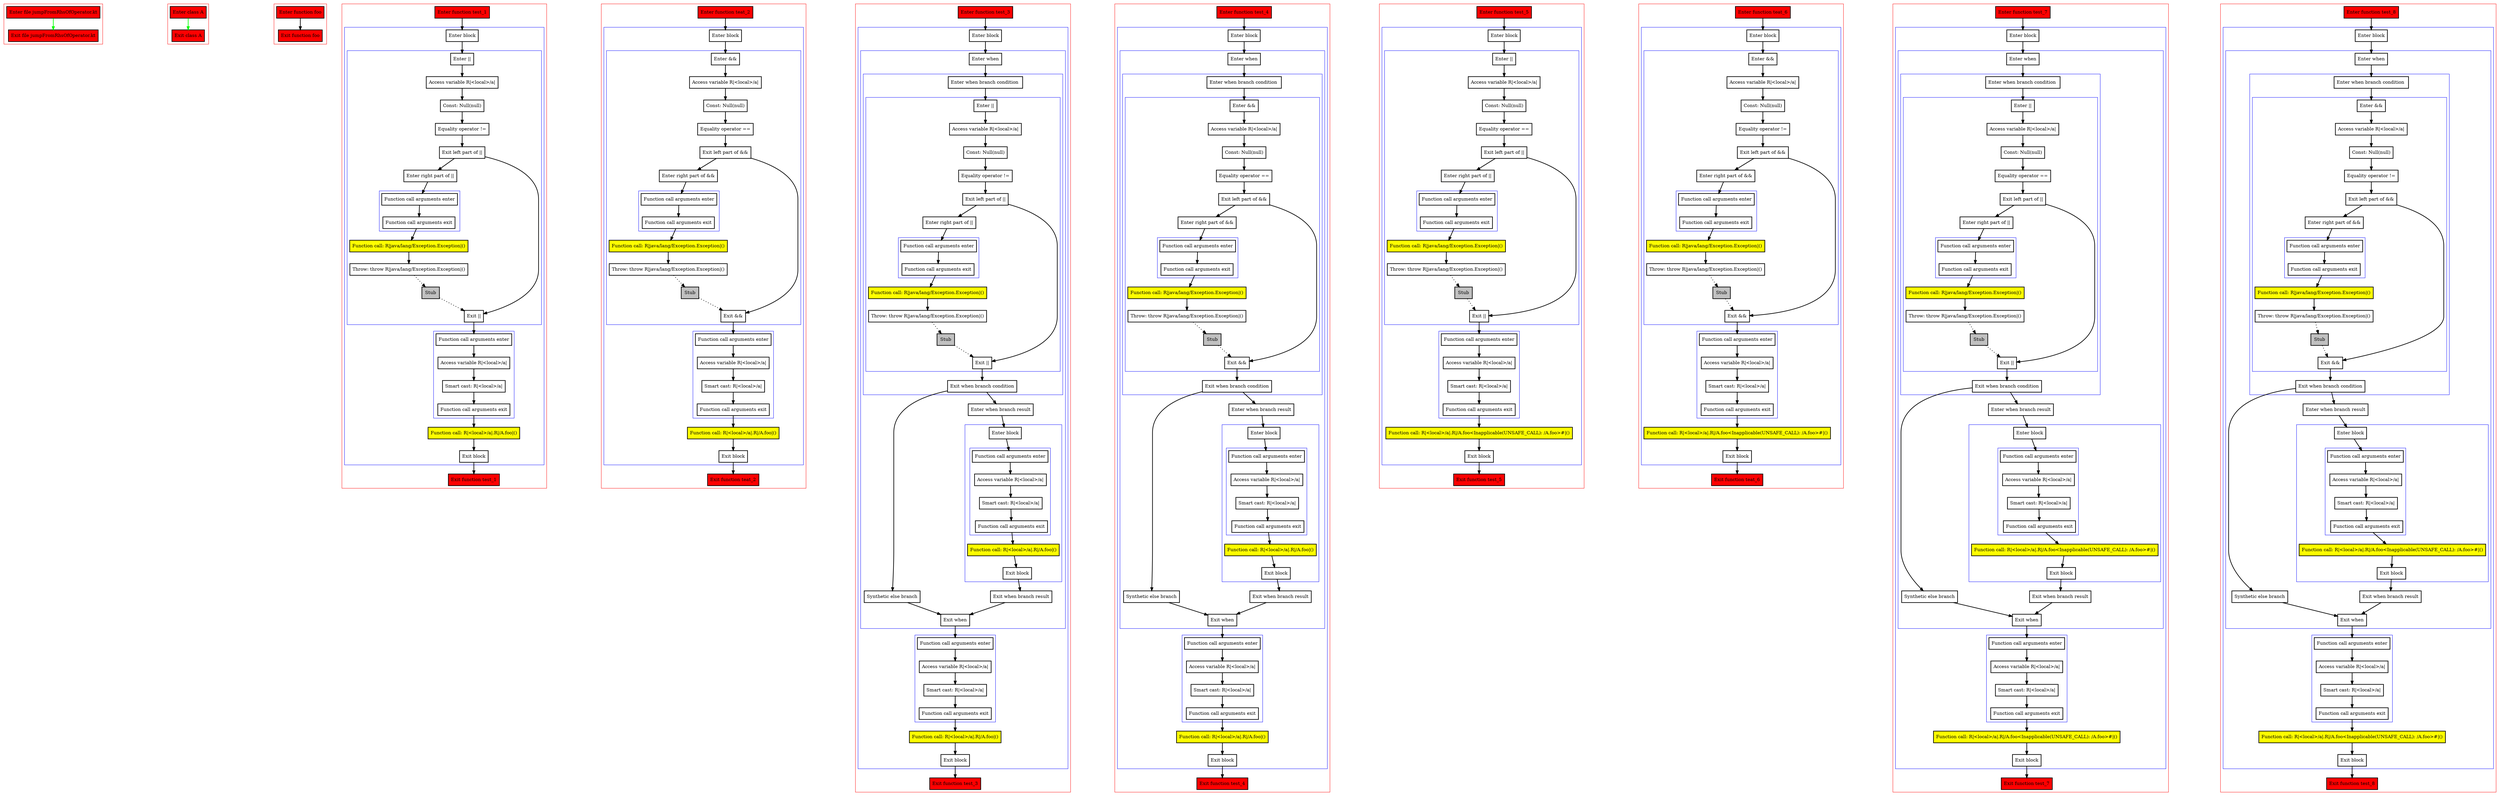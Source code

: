 digraph jumpFromRhsOfOperator_kt {
    graph [nodesep=3]
    node [shape=box penwidth=2]
    edge [penwidth=2]

    subgraph cluster_0 {
        color=red
        0 [label="Enter file jumpFromRhsOfOperator.kt" style="filled" fillcolor=red];
        1 [label="Exit file jumpFromRhsOfOperator.kt" style="filled" fillcolor=red];
    }
    0 -> {1} [color=green];

    subgraph cluster_1 {
        color=red
        2 [label="Enter class A" style="filled" fillcolor=red];
        3 [label="Exit class A" style="filled" fillcolor=red];
    }
    2 -> {3} [color=green];

    subgraph cluster_2 {
        color=red
        4 [label="Enter function foo" style="filled" fillcolor=red];
        5 [label="Exit function foo" style="filled" fillcolor=red];
    }
    4 -> {5};

    subgraph cluster_3 {
        color=red
        6 [label="Enter function test_1" style="filled" fillcolor=red];
        subgraph cluster_4 {
            color=blue
            7 [label="Enter block"];
            subgraph cluster_5 {
                color=blue
                8 [label="Enter ||"];
                9 [label="Access variable R|<local>/a|"];
                10 [label="Const: Null(null)"];
                11 [label="Equality operator !="];
                12 [label="Exit left part of ||"];
                13 [label="Enter right part of ||"];
                subgraph cluster_6 {
                    color=blue
                    14 [label="Function call arguments enter"];
                    15 [label="Function call arguments exit"];
                }
                16 [label="Function call: R|java/lang/Exception.Exception|()" style="filled" fillcolor=yellow];
                17 [label="Throw: throw R|java/lang/Exception.Exception|()"];
                18 [label="Stub" style="filled" fillcolor=gray];
                19 [label="Exit ||"];
            }
            subgraph cluster_7 {
                color=blue
                20 [label="Function call arguments enter"];
                21 [label="Access variable R|<local>/a|"];
                22 [label="Smart cast: R|<local>/a|"];
                23 [label="Function call arguments exit"];
            }
            24 [label="Function call: R|<local>/a|.R|/A.foo|()" style="filled" fillcolor=yellow];
            25 [label="Exit block"];
        }
        26 [label="Exit function test_1" style="filled" fillcolor=red];
    }
    6 -> {7};
    7 -> {8};
    8 -> {9};
    9 -> {10};
    10 -> {11};
    11 -> {12};
    12 -> {13 19};
    13 -> {14};
    14 -> {15};
    15 -> {16};
    16 -> {17};
    17 -> {18} [style=dotted];
    18 -> {19} [style=dotted];
    19 -> {20};
    20 -> {21};
    21 -> {22};
    22 -> {23};
    23 -> {24};
    24 -> {25};
    25 -> {26};

    subgraph cluster_8 {
        color=red
        27 [label="Enter function teat_2" style="filled" fillcolor=red];
        subgraph cluster_9 {
            color=blue
            28 [label="Enter block"];
            subgraph cluster_10 {
                color=blue
                29 [label="Enter &&"];
                30 [label="Access variable R|<local>/a|"];
                31 [label="Const: Null(null)"];
                32 [label="Equality operator =="];
                33 [label="Exit left part of &&"];
                34 [label="Enter right part of &&"];
                subgraph cluster_11 {
                    color=blue
                    35 [label="Function call arguments enter"];
                    36 [label="Function call arguments exit"];
                }
                37 [label="Function call: R|java/lang/Exception.Exception|()" style="filled" fillcolor=yellow];
                38 [label="Throw: throw R|java/lang/Exception.Exception|()"];
                39 [label="Stub" style="filled" fillcolor=gray];
                40 [label="Exit &&"];
            }
            subgraph cluster_12 {
                color=blue
                41 [label="Function call arguments enter"];
                42 [label="Access variable R|<local>/a|"];
                43 [label="Smart cast: R|<local>/a|"];
                44 [label="Function call arguments exit"];
            }
            45 [label="Function call: R|<local>/a|.R|/A.foo|()" style="filled" fillcolor=yellow];
            46 [label="Exit block"];
        }
        47 [label="Exit function teat_2" style="filled" fillcolor=red];
    }
    27 -> {28};
    28 -> {29};
    29 -> {30};
    30 -> {31};
    31 -> {32};
    32 -> {33};
    33 -> {34 40};
    34 -> {35};
    35 -> {36};
    36 -> {37};
    37 -> {38};
    38 -> {39} [style=dotted];
    39 -> {40} [style=dotted];
    40 -> {41};
    41 -> {42};
    42 -> {43};
    43 -> {44};
    44 -> {45};
    45 -> {46};
    46 -> {47};

    subgraph cluster_13 {
        color=red
        48 [label="Enter function test_3" style="filled" fillcolor=red];
        subgraph cluster_14 {
            color=blue
            49 [label="Enter block"];
            subgraph cluster_15 {
                color=blue
                50 [label="Enter when"];
                subgraph cluster_16 {
                    color=blue
                    51 [label="Enter when branch condition "];
                    subgraph cluster_17 {
                        color=blue
                        52 [label="Enter ||"];
                        53 [label="Access variable R|<local>/a|"];
                        54 [label="Const: Null(null)"];
                        55 [label="Equality operator !="];
                        56 [label="Exit left part of ||"];
                        57 [label="Enter right part of ||"];
                        subgraph cluster_18 {
                            color=blue
                            58 [label="Function call arguments enter"];
                            59 [label="Function call arguments exit"];
                        }
                        60 [label="Function call: R|java/lang/Exception.Exception|()" style="filled" fillcolor=yellow];
                        61 [label="Throw: throw R|java/lang/Exception.Exception|()"];
                        62 [label="Stub" style="filled" fillcolor=gray];
                        63 [label="Exit ||"];
                    }
                    64 [label="Exit when branch condition"];
                }
                65 [label="Synthetic else branch"];
                66 [label="Enter when branch result"];
                subgraph cluster_19 {
                    color=blue
                    67 [label="Enter block"];
                    subgraph cluster_20 {
                        color=blue
                        68 [label="Function call arguments enter"];
                        69 [label="Access variable R|<local>/a|"];
                        70 [label="Smart cast: R|<local>/a|"];
                        71 [label="Function call arguments exit"];
                    }
                    72 [label="Function call: R|<local>/a|.R|/A.foo|()" style="filled" fillcolor=yellow];
                    73 [label="Exit block"];
                }
                74 [label="Exit when branch result"];
                75 [label="Exit when"];
            }
            subgraph cluster_21 {
                color=blue
                76 [label="Function call arguments enter"];
                77 [label="Access variable R|<local>/a|"];
                78 [label="Smart cast: R|<local>/a|"];
                79 [label="Function call arguments exit"];
            }
            80 [label="Function call: R|<local>/a|.R|/A.foo|()" style="filled" fillcolor=yellow];
            81 [label="Exit block"];
        }
        82 [label="Exit function test_3" style="filled" fillcolor=red];
    }
    48 -> {49};
    49 -> {50};
    50 -> {51};
    51 -> {52};
    52 -> {53};
    53 -> {54};
    54 -> {55};
    55 -> {56};
    56 -> {57 63};
    57 -> {58};
    58 -> {59};
    59 -> {60};
    60 -> {61};
    61 -> {62} [style=dotted];
    62 -> {63} [style=dotted];
    63 -> {64};
    64 -> {65 66};
    65 -> {75};
    66 -> {67};
    67 -> {68};
    68 -> {69};
    69 -> {70};
    70 -> {71};
    71 -> {72};
    72 -> {73};
    73 -> {74};
    74 -> {75};
    75 -> {76};
    76 -> {77};
    77 -> {78};
    78 -> {79};
    79 -> {80};
    80 -> {81};
    81 -> {82};

    subgraph cluster_22 {
        color=red
        83 [label="Enter function test_4" style="filled" fillcolor=red];
        subgraph cluster_23 {
            color=blue
            84 [label="Enter block"];
            subgraph cluster_24 {
                color=blue
                85 [label="Enter when"];
                subgraph cluster_25 {
                    color=blue
                    86 [label="Enter when branch condition "];
                    subgraph cluster_26 {
                        color=blue
                        87 [label="Enter &&"];
                        88 [label="Access variable R|<local>/a|"];
                        89 [label="Const: Null(null)"];
                        90 [label="Equality operator =="];
                        91 [label="Exit left part of &&"];
                        92 [label="Enter right part of &&"];
                        subgraph cluster_27 {
                            color=blue
                            93 [label="Function call arguments enter"];
                            94 [label="Function call arguments exit"];
                        }
                        95 [label="Function call: R|java/lang/Exception.Exception|()" style="filled" fillcolor=yellow];
                        96 [label="Throw: throw R|java/lang/Exception.Exception|()"];
                        97 [label="Stub" style="filled" fillcolor=gray];
                        98 [label="Exit &&"];
                    }
                    99 [label="Exit when branch condition"];
                }
                100 [label="Synthetic else branch"];
                101 [label="Enter when branch result"];
                subgraph cluster_28 {
                    color=blue
                    102 [label="Enter block"];
                    subgraph cluster_29 {
                        color=blue
                        103 [label="Function call arguments enter"];
                        104 [label="Access variable R|<local>/a|"];
                        105 [label="Smart cast: R|<local>/a|"];
                        106 [label="Function call arguments exit"];
                    }
                    107 [label="Function call: R|<local>/a|.R|/A.foo|()" style="filled" fillcolor=yellow];
                    108 [label="Exit block"];
                }
                109 [label="Exit when branch result"];
                110 [label="Exit when"];
            }
            subgraph cluster_30 {
                color=blue
                111 [label="Function call arguments enter"];
                112 [label="Access variable R|<local>/a|"];
                113 [label="Smart cast: R|<local>/a|"];
                114 [label="Function call arguments exit"];
            }
            115 [label="Function call: R|<local>/a|.R|/A.foo|()" style="filled" fillcolor=yellow];
            116 [label="Exit block"];
        }
        117 [label="Exit function test_4" style="filled" fillcolor=red];
    }
    83 -> {84};
    84 -> {85};
    85 -> {86};
    86 -> {87};
    87 -> {88};
    88 -> {89};
    89 -> {90};
    90 -> {91};
    91 -> {92 98};
    92 -> {93};
    93 -> {94};
    94 -> {95};
    95 -> {96};
    96 -> {97} [style=dotted];
    97 -> {98} [style=dotted];
    98 -> {99};
    99 -> {100 101};
    100 -> {110};
    101 -> {102};
    102 -> {103};
    103 -> {104};
    104 -> {105};
    105 -> {106};
    106 -> {107};
    107 -> {108};
    108 -> {109};
    109 -> {110};
    110 -> {111};
    111 -> {112};
    112 -> {113};
    113 -> {114};
    114 -> {115};
    115 -> {116};
    116 -> {117};

    subgraph cluster_31 {
        color=red
        118 [label="Enter function test_5" style="filled" fillcolor=red];
        subgraph cluster_32 {
            color=blue
            119 [label="Enter block"];
            subgraph cluster_33 {
                color=blue
                120 [label="Enter ||"];
                121 [label="Access variable R|<local>/a|"];
                122 [label="Const: Null(null)"];
                123 [label="Equality operator =="];
                124 [label="Exit left part of ||"];
                125 [label="Enter right part of ||"];
                subgraph cluster_34 {
                    color=blue
                    126 [label="Function call arguments enter"];
                    127 [label="Function call arguments exit"];
                }
                128 [label="Function call: R|java/lang/Exception.Exception|()" style="filled" fillcolor=yellow];
                129 [label="Throw: throw R|java/lang/Exception.Exception|()"];
                130 [label="Stub" style="filled" fillcolor=gray];
                131 [label="Exit ||"];
            }
            subgraph cluster_35 {
                color=blue
                132 [label="Function call arguments enter"];
                133 [label="Access variable R|<local>/a|"];
                134 [label="Smart cast: R|<local>/a|"];
                135 [label="Function call arguments exit"];
            }
            136 [label="Function call: R|<local>/a|.R|/A.foo<Inapplicable(UNSAFE_CALL): /A.foo>#|()" style="filled" fillcolor=yellow];
            137 [label="Exit block"];
        }
        138 [label="Exit function test_5" style="filled" fillcolor=red];
    }
    118 -> {119};
    119 -> {120};
    120 -> {121};
    121 -> {122};
    122 -> {123};
    123 -> {124};
    124 -> {125 131};
    125 -> {126};
    126 -> {127};
    127 -> {128};
    128 -> {129};
    129 -> {130} [style=dotted];
    130 -> {131} [style=dotted];
    131 -> {132};
    132 -> {133};
    133 -> {134};
    134 -> {135};
    135 -> {136};
    136 -> {137};
    137 -> {138};

    subgraph cluster_36 {
        color=red
        139 [label="Enter function teat_6" style="filled" fillcolor=red];
        subgraph cluster_37 {
            color=blue
            140 [label="Enter block"];
            subgraph cluster_38 {
                color=blue
                141 [label="Enter &&"];
                142 [label="Access variable R|<local>/a|"];
                143 [label="Const: Null(null)"];
                144 [label="Equality operator !="];
                145 [label="Exit left part of &&"];
                146 [label="Enter right part of &&"];
                subgraph cluster_39 {
                    color=blue
                    147 [label="Function call arguments enter"];
                    148 [label="Function call arguments exit"];
                }
                149 [label="Function call: R|java/lang/Exception.Exception|()" style="filled" fillcolor=yellow];
                150 [label="Throw: throw R|java/lang/Exception.Exception|()"];
                151 [label="Stub" style="filled" fillcolor=gray];
                152 [label="Exit &&"];
            }
            subgraph cluster_40 {
                color=blue
                153 [label="Function call arguments enter"];
                154 [label="Access variable R|<local>/a|"];
                155 [label="Smart cast: R|<local>/a|"];
                156 [label="Function call arguments exit"];
            }
            157 [label="Function call: R|<local>/a|.R|/A.foo<Inapplicable(UNSAFE_CALL): /A.foo>#|()" style="filled" fillcolor=yellow];
            158 [label="Exit block"];
        }
        159 [label="Exit function teat_6" style="filled" fillcolor=red];
    }
    139 -> {140};
    140 -> {141};
    141 -> {142};
    142 -> {143};
    143 -> {144};
    144 -> {145};
    145 -> {146 152};
    146 -> {147};
    147 -> {148};
    148 -> {149};
    149 -> {150};
    150 -> {151} [style=dotted];
    151 -> {152} [style=dotted];
    152 -> {153};
    153 -> {154};
    154 -> {155};
    155 -> {156};
    156 -> {157};
    157 -> {158};
    158 -> {159};

    subgraph cluster_41 {
        color=red
        160 [label="Enter function test_7" style="filled" fillcolor=red];
        subgraph cluster_42 {
            color=blue
            161 [label="Enter block"];
            subgraph cluster_43 {
                color=blue
                162 [label="Enter when"];
                subgraph cluster_44 {
                    color=blue
                    163 [label="Enter when branch condition "];
                    subgraph cluster_45 {
                        color=blue
                        164 [label="Enter ||"];
                        165 [label="Access variable R|<local>/a|"];
                        166 [label="Const: Null(null)"];
                        167 [label="Equality operator =="];
                        168 [label="Exit left part of ||"];
                        169 [label="Enter right part of ||"];
                        subgraph cluster_46 {
                            color=blue
                            170 [label="Function call arguments enter"];
                            171 [label="Function call arguments exit"];
                        }
                        172 [label="Function call: R|java/lang/Exception.Exception|()" style="filled" fillcolor=yellow];
                        173 [label="Throw: throw R|java/lang/Exception.Exception|()"];
                        174 [label="Stub" style="filled" fillcolor=gray];
                        175 [label="Exit ||"];
                    }
                    176 [label="Exit when branch condition"];
                }
                177 [label="Synthetic else branch"];
                178 [label="Enter when branch result"];
                subgraph cluster_47 {
                    color=blue
                    179 [label="Enter block"];
                    subgraph cluster_48 {
                        color=blue
                        180 [label="Function call arguments enter"];
                        181 [label="Access variable R|<local>/a|"];
                        182 [label="Smart cast: R|<local>/a|"];
                        183 [label="Function call arguments exit"];
                    }
                    184 [label="Function call: R|<local>/a|.R|/A.foo<Inapplicable(UNSAFE_CALL): /A.foo>#|()" style="filled" fillcolor=yellow];
                    185 [label="Exit block"];
                }
                186 [label="Exit when branch result"];
                187 [label="Exit when"];
            }
            subgraph cluster_49 {
                color=blue
                188 [label="Function call arguments enter"];
                189 [label="Access variable R|<local>/a|"];
                190 [label="Smart cast: R|<local>/a|"];
                191 [label="Function call arguments exit"];
            }
            192 [label="Function call: R|<local>/a|.R|/A.foo<Inapplicable(UNSAFE_CALL): /A.foo>#|()" style="filled" fillcolor=yellow];
            193 [label="Exit block"];
        }
        194 [label="Exit function test_7" style="filled" fillcolor=red];
    }
    160 -> {161};
    161 -> {162};
    162 -> {163};
    163 -> {164};
    164 -> {165};
    165 -> {166};
    166 -> {167};
    167 -> {168};
    168 -> {169 175};
    169 -> {170};
    170 -> {171};
    171 -> {172};
    172 -> {173};
    173 -> {174} [style=dotted];
    174 -> {175} [style=dotted];
    175 -> {176};
    176 -> {177 178};
    177 -> {187};
    178 -> {179};
    179 -> {180};
    180 -> {181};
    181 -> {182};
    182 -> {183};
    183 -> {184};
    184 -> {185};
    185 -> {186};
    186 -> {187};
    187 -> {188};
    188 -> {189};
    189 -> {190};
    190 -> {191};
    191 -> {192};
    192 -> {193};
    193 -> {194};

    subgraph cluster_50 {
        color=red
        195 [label="Enter function test_8" style="filled" fillcolor=red];
        subgraph cluster_51 {
            color=blue
            196 [label="Enter block"];
            subgraph cluster_52 {
                color=blue
                197 [label="Enter when"];
                subgraph cluster_53 {
                    color=blue
                    198 [label="Enter when branch condition "];
                    subgraph cluster_54 {
                        color=blue
                        199 [label="Enter &&"];
                        200 [label="Access variable R|<local>/a|"];
                        201 [label="Const: Null(null)"];
                        202 [label="Equality operator !="];
                        203 [label="Exit left part of &&"];
                        204 [label="Enter right part of &&"];
                        subgraph cluster_55 {
                            color=blue
                            205 [label="Function call arguments enter"];
                            206 [label="Function call arguments exit"];
                        }
                        207 [label="Function call: R|java/lang/Exception.Exception|()" style="filled" fillcolor=yellow];
                        208 [label="Throw: throw R|java/lang/Exception.Exception|()"];
                        209 [label="Stub" style="filled" fillcolor=gray];
                        210 [label="Exit &&"];
                    }
                    211 [label="Exit when branch condition"];
                }
                212 [label="Synthetic else branch"];
                213 [label="Enter when branch result"];
                subgraph cluster_56 {
                    color=blue
                    214 [label="Enter block"];
                    subgraph cluster_57 {
                        color=blue
                        215 [label="Function call arguments enter"];
                        216 [label="Access variable R|<local>/a|"];
                        217 [label="Smart cast: R|<local>/a|"];
                        218 [label="Function call arguments exit"];
                    }
                    219 [label="Function call: R|<local>/a|.R|/A.foo<Inapplicable(UNSAFE_CALL): /A.foo>#|()" style="filled" fillcolor=yellow];
                    220 [label="Exit block"];
                }
                221 [label="Exit when branch result"];
                222 [label="Exit when"];
            }
            subgraph cluster_58 {
                color=blue
                223 [label="Function call arguments enter"];
                224 [label="Access variable R|<local>/a|"];
                225 [label="Smart cast: R|<local>/a|"];
                226 [label="Function call arguments exit"];
            }
            227 [label="Function call: R|<local>/a|.R|/A.foo<Inapplicable(UNSAFE_CALL): /A.foo>#|()" style="filled" fillcolor=yellow];
            228 [label="Exit block"];
        }
        229 [label="Exit function test_8" style="filled" fillcolor=red];
    }
    195 -> {196};
    196 -> {197};
    197 -> {198};
    198 -> {199};
    199 -> {200};
    200 -> {201};
    201 -> {202};
    202 -> {203};
    203 -> {204 210};
    204 -> {205};
    205 -> {206};
    206 -> {207};
    207 -> {208};
    208 -> {209} [style=dotted];
    209 -> {210} [style=dotted];
    210 -> {211};
    211 -> {212 213};
    212 -> {222};
    213 -> {214};
    214 -> {215};
    215 -> {216};
    216 -> {217};
    217 -> {218};
    218 -> {219};
    219 -> {220};
    220 -> {221};
    221 -> {222};
    222 -> {223};
    223 -> {224};
    224 -> {225};
    225 -> {226};
    226 -> {227};
    227 -> {228};
    228 -> {229};

}
